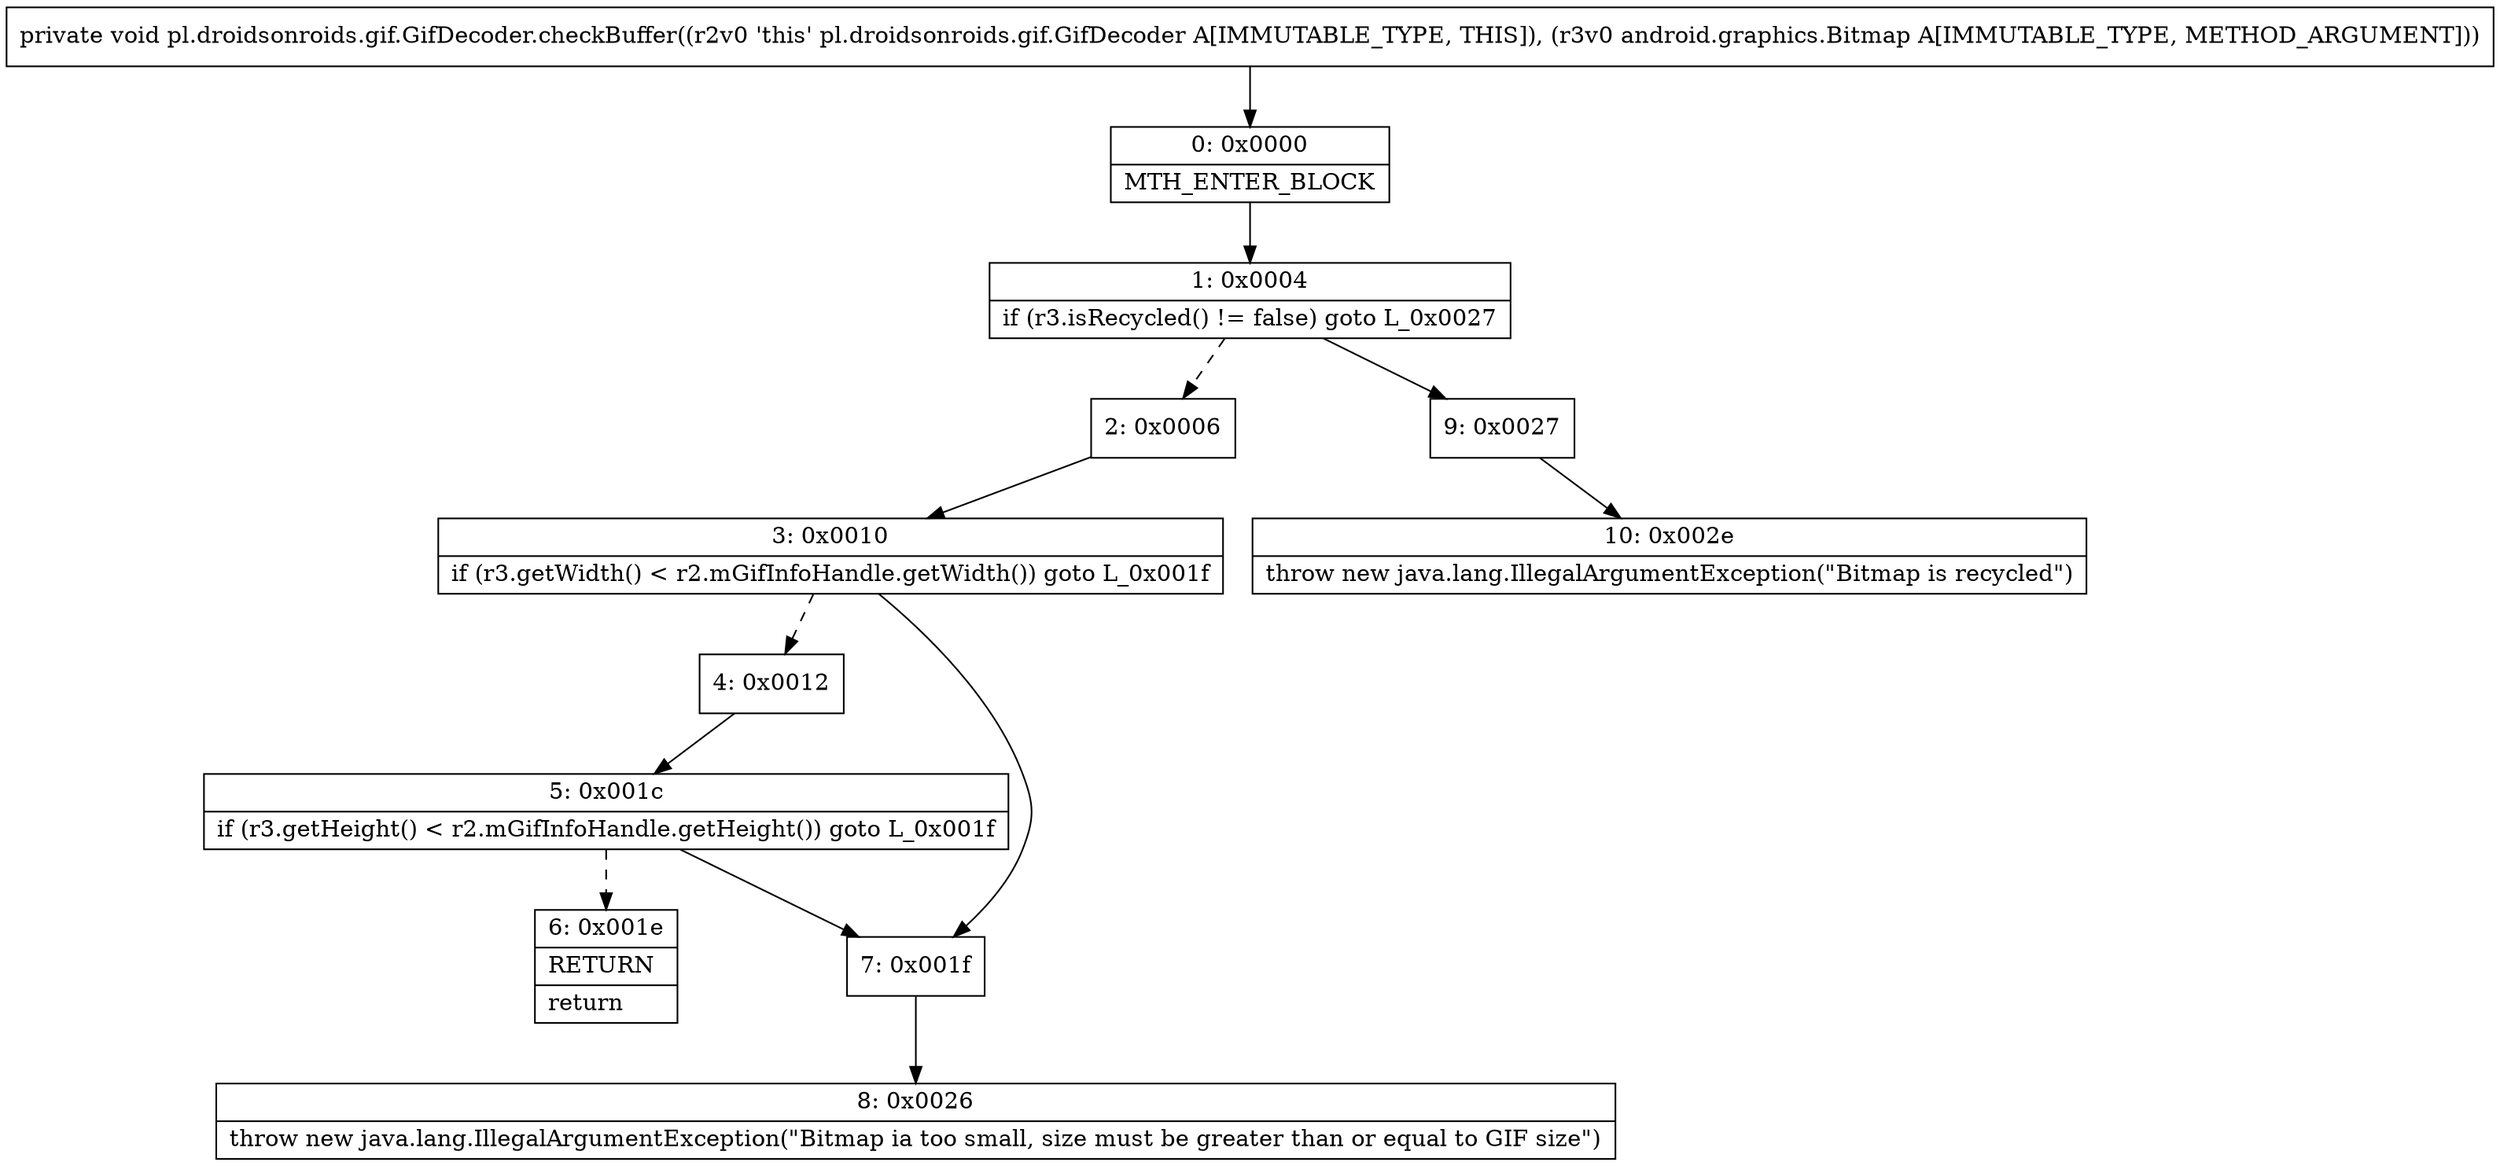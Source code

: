 digraph "CFG forpl.droidsonroids.gif.GifDecoder.checkBuffer(Landroid\/graphics\/Bitmap;)V" {
Node_0 [shape=record,label="{0\:\ 0x0000|MTH_ENTER_BLOCK\l}"];
Node_1 [shape=record,label="{1\:\ 0x0004|if (r3.isRecycled() != false) goto L_0x0027\l}"];
Node_2 [shape=record,label="{2\:\ 0x0006}"];
Node_3 [shape=record,label="{3\:\ 0x0010|if (r3.getWidth() \< r2.mGifInfoHandle.getWidth()) goto L_0x001f\l}"];
Node_4 [shape=record,label="{4\:\ 0x0012}"];
Node_5 [shape=record,label="{5\:\ 0x001c|if (r3.getHeight() \< r2.mGifInfoHandle.getHeight()) goto L_0x001f\l}"];
Node_6 [shape=record,label="{6\:\ 0x001e|RETURN\l|return\l}"];
Node_7 [shape=record,label="{7\:\ 0x001f}"];
Node_8 [shape=record,label="{8\:\ 0x0026|throw new java.lang.IllegalArgumentException(\"Bitmap ia too small, size must be greater than or equal to GIF size\")\l}"];
Node_9 [shape=record,label="{9\:\ 0x0027}"];
Node_10 [shape=record,label="{10\:\ 0x002e|throw new java.lang.IllegalArgumentException(\"Bitmap is recycled\")\l}"];
MethodNode[shape=record,label="{private void pl.droidsonroids.gif.GifDecoder.checkBuffer((r2v0 'this' pl.droidsonroids.gif.GifDecoder A[IMMUTABLE_TYPE, THIS]), (r3v0 android.graphics.Bitmap A[IMMUTABLE_TYPE, METHOD_ARGUMENT])) }"];
MethodNode -> Node_0;
Node_0 -> Node_1;
Node_1 -> Node_2[style=dashed];
Node_1 -> Node_9;
Node_2 -> Node_3;
Node_3 -> Node_4[style=dashed];
Node_3 -> Node_7;
Node_4 -> Node_5;
Node_5 -> Node_6[style=dashed];
Node_5 -> Node_7;
Node_7 -> Node_8;
Node_9 -> Node_10;
}

